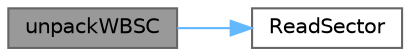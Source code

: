 digraph "unpackWBSC"
{
 // LATEX_PDF_SIZE
  bgcolor="transparent";
  edge [fontname=Helvetica,fontsize=10,labelfontname=Helvetica,labelfontsize=10];
  node [fontname=Helvetica,fontsize=10,shape=box,height=0.2,width=0.4];
  rankdir="LR";
  Node1 [id="Node000001",label="unpackWBSC",height=0.2,width=0.4,color="gray40", fillcolor="grey60", style="filled", fontcolor="black",tooltip="Распаковывает цепочку секторов Workbook в единый непрерывный буфер."];
  Node1 -> Node2 [id="edge1_Node000001_Node000002",color="steelblue1",style="solid",tooltip=" "];
  Node2 [id="Node000002",label="ReadSector",height=0.2,width=0.4,color="grey40", fillcolor="white", style="filled",URL="$_x_l_s_parser_8cpp.html#ac462abe109e1ef9562149cb5362f87b5",tooltip="Читает данные сектора из буфера в указанную область памяти."];
}

